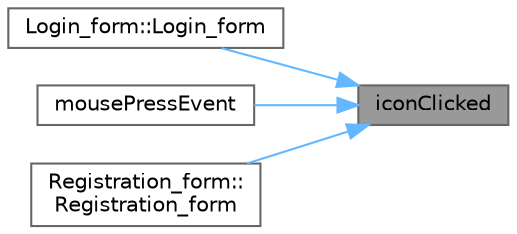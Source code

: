 digraph "iconClicked"
{
 // LATEX_PDF_SIZE
  bgcolor="transparent";
  edge [fontname=Helvetica,fontsize=10,labelfontname=Helvetica,labelfontsize=10];
  node [fontname=Helvetica,fontsize=10,shape=box,height=0.2,width=0.4];
  rankdir="RL";
  Node1 [id="Node000001",label="iconClicked",height=0.2,width=0.4,color="gray40", fillcolor="grey60", style="filled", fontcolor="black",tooltip=" "];
  Node1 -> Node2 [id="edge1_Node000001_Node000002",dir="back",color="steelblue1",style="solid",tooltip=" "];
  Node2 [id="Node000002",label="Login_form::Login_form",height=0.2,width=0.4,color="grey40", fillcolor="white", style="filled",URL="$class_login__form.html#a3ea1c09050e81a07703084c87d150c35",tooltip=" "];
  Node1 -> Node3 [id="edge2_Node000001_Node000003",dir="back",color="steelblue1",style="solid",tooltip=" "];
  Node3 [id="Node000003",label="mousePressEvent",height=0.2,width=0.4,color="grey40", fillcolor="white", style="filled",URL="$class_input__box.html#a7523c71b2bf60975302287ec8923f80e",tooltip=" "];
  Node1 -> Node4 [id="edge3_Node000001_Node000004",dir="back",color="steelblue1",style="solid",tooltip=" "];
  Node4 [id="Node000004",label="Registration_form::\lRegistration_form",height=0.2,width=0.4,color="grey40", fillcolor="white", style="filled",URL="$class_registration__form.html#a28581e6b7b9ca7378fdfde42408c5a45",tooltip=" "];
}
